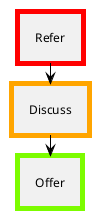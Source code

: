 @startuml
<style>
note {
  LineColor black
  FontSize 10
  }
activity {
  LineColor black
  .red {
    LineColor red
    LineThickness 5
  }
    .orange {
    LineColor orange
    LineThickness 5
  }
    .green {
    LineColor lawngreen
    LineThickness 5
    }
}
legend {
  FontSize 10
}
</style>
skinparam wrapWidth 150
skinparam Padding 8
skinparam ConditionEndStyle hline
' skinparam monochrome true
skinparam ArrowColor black

           
            <<Red>>:Refer]
    
            <<Orange>>:Discuss]

            <<green>>:Offer]

@enduml

